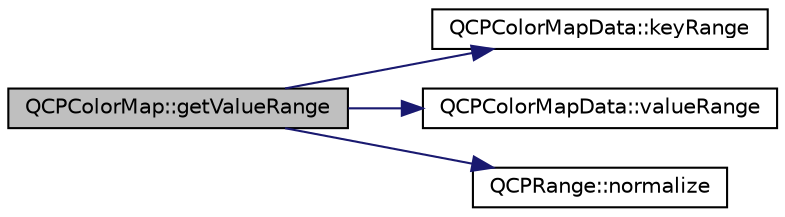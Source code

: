 digraph "QCPColorMap::getValueRange"
{
  edge [fontname="Helvetica",fontsize="10",labelfontname="Helvetica",labelfontsize="10"];
  node [fontname="Helvetica",fontsize="10",shape=record];
  rankdir="LR";
  Node68 [label="QCPColorMap::getValueRange",height=0.2,width=0.4,color="black", fillcolor="grey75", style="filled", fontcolor="black"];
  Node68 -> Node69 [color="midnightblue",fontsize="10",style="solid",fontname="Helvetica"];
  Node69 [label="QCPColorMapData::keyRange",height=0.2,width=0.4,color="black", fillcolor="white", style="filled",URL="$class_q_c_p_color_map_data.html#a1e43abd20a77b922b7cecfc69bf4dad7"];
  Node68 -> Node70 [color="midnightblue",fontsize="10",style="solid",fontname="Helvetica"];
  Node70 [label="QCPColorMapData::valueRange",height=0.2,width=0.4,color="black", fillcolor="white", style="filled",URL="$class_q_c_p_color_map_data.html#a818e4e384aa4e5fad69ac603924394d3"];
  Node68 -> Node71 [color="midnightblue",fontsize="10",style="solid",fontname="Helvetica"];
  Node71 [label="QCPRange::normalize",height=0.2,width=0.4,color="black", fillcolor="white", style="filled",URL="$class_q_c_p_range.html#af914a7740269b0604d0827c634a878a9"];
}
